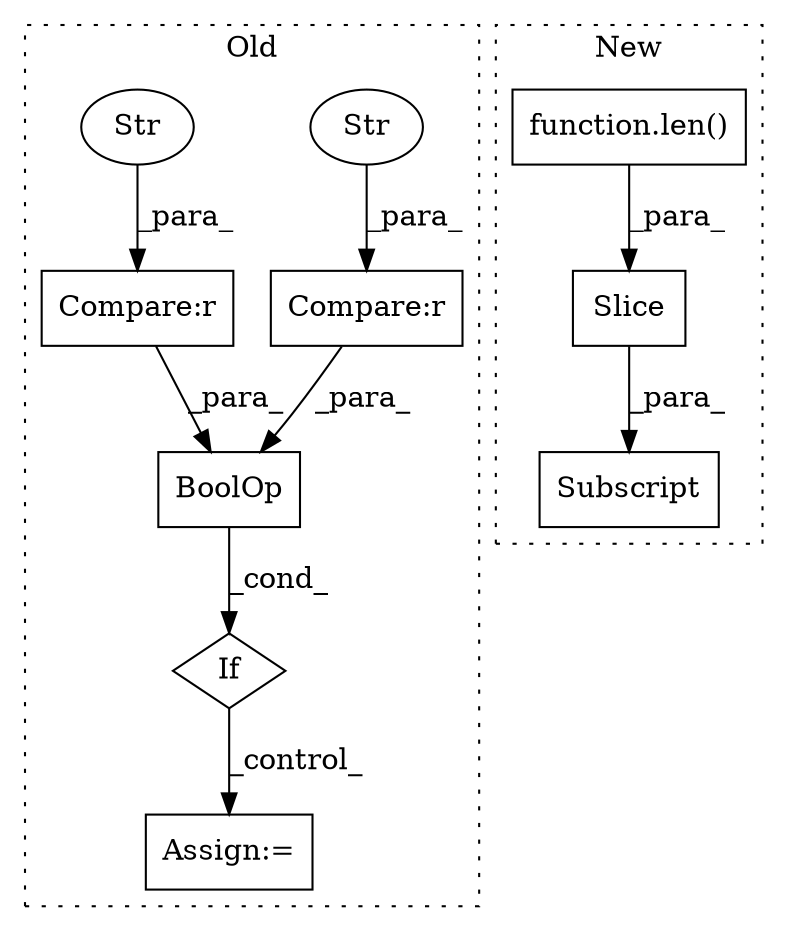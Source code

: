 digraph G {
subgraph cluster0 {
1 [label="If" a="96" s="3697" l="3" shape="diamond"];
4 [label="Assign:=" a="68" s="3797" l="3" shape="box"];
6 [label="Compare:r" a="40" s="3700" l="28" shape="box"];
7 [label="Str" a="66" s="3700" l="6" shape="ellipse"];
8 [label="BoolOp" a="72" s="3700" l="79" shape="box"];
9 [label="Compare:r" a="40" s="3732" l="30" shape="box"];
10 [label="Str" a="66" s="3732" l="8" shape="ellipse"];
label = "Old";
style="dotted";
}
subgraph cluster1 {
2 [label="Slice" a="80" s="3444" l="22" shape="box"];
3 [label="function.len()" a="75" s="3444,3464" l="4,1" shape="box"];
5 [label="Subscript" a="63" s="3442,0" l="25,0" shape="box"];
label = "New";
style="dotted";
}
1 -> 4 [label="_control_"];
2 -> 5 [label="_para_"];
3 -> 2 [label="_para_"];
6 -> 8 [label="_para_"];
7 -> 6 [label="_para_"];
8 -> 1 [label="_cond_"];
9 -> 8 [label="_para_"];
10 -> 9 [label="_para_"];
}